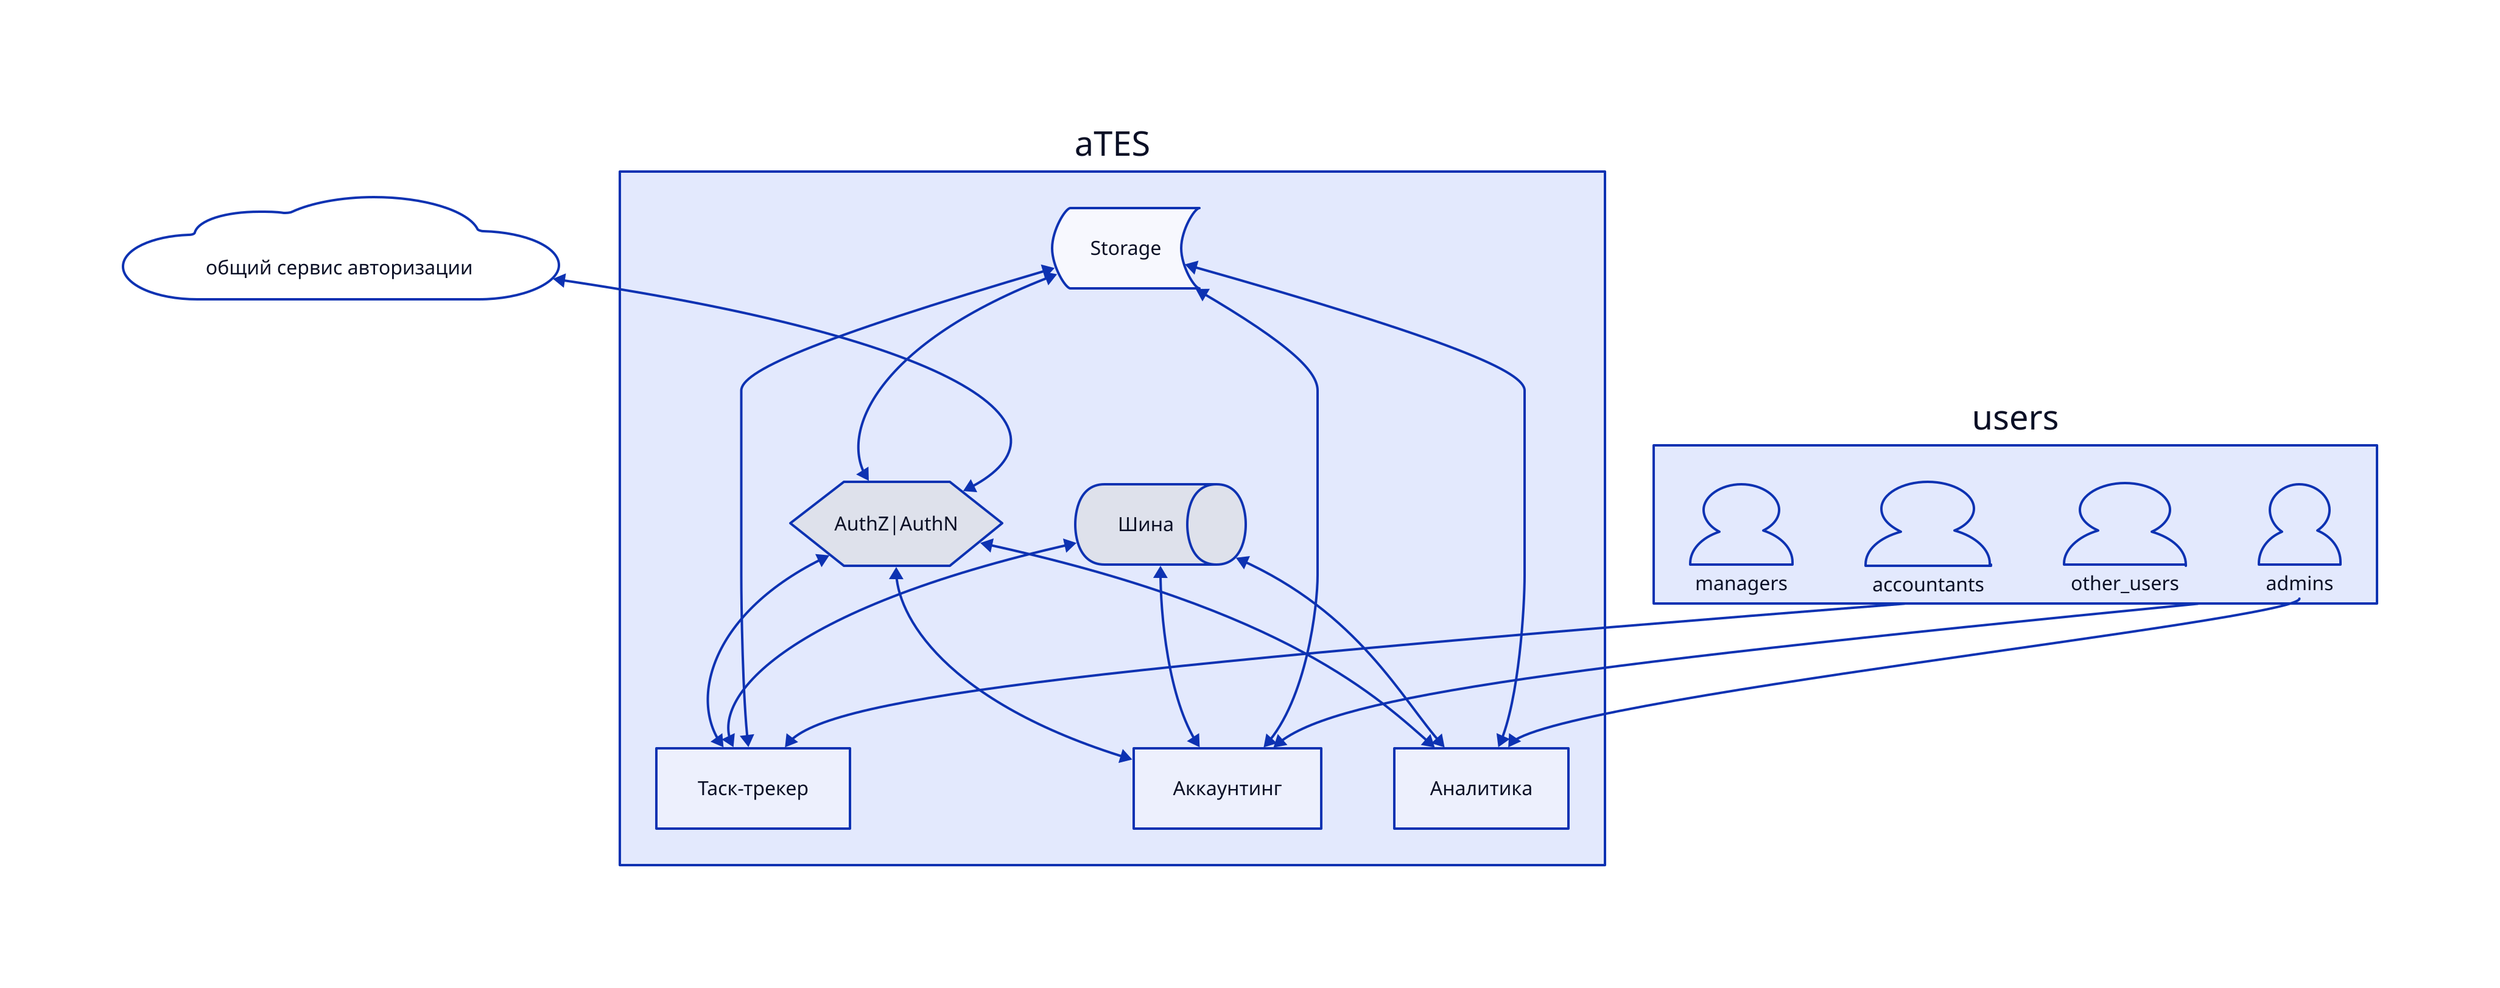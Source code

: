 # Infra v 0.0.1

users{
managers
managers.shape: person
accountants
accountants.shape: person
other_users
other_users.shape: person
admins
admins.shape: person
}
auth0:общий сервис авторизации
auth0.shape: cloud
aTES{
task_tracker: Таск-трекер
account: Аккаунтинг
analytics: Аналитика
auth: AuthZ|AuthN
auth.shape: hexagon
auth<->task_tracker
auth<->analytics
auth<->account
data_bus: Шина
data_bus.shape: queue
data_bus<->task_tracker
data_bus<->analytics
data_bus<->account
storage: Storage
storage.shape:stored_data
storage<->task_tracker
storage<->analytics
storage<->account
storage<->auth
}
auth0<->aTES.auth
users->aTES.task_tracker
users->aTES.account
users.admins->aTES.analytics
